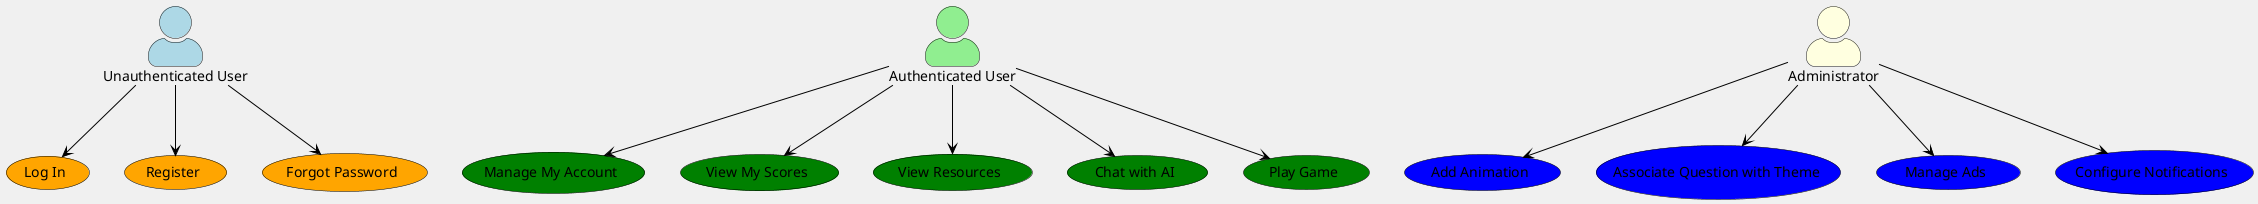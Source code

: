 @startuml
    !define RECTANGLE class
    !define ACTOR actor

    skinparam {
        backgroundColor #f0f0f0
        actorStyle awesome
        usecase {
            BackgroundColor yellow
            ArrowColor black
            BorderColor black
        }
    }

    actor "Unauthenticated User" as UnauthUser #lightblue
    actor "Authenticated User" as AuthUser #lightgreen
    actor "Administrator" as Admin #lightyellow

    usecase "Log In" as Login #orange
    usecase "Register" as Register #orange
    usecase "Forgot Password" as ForgotPassword #orange

    usecase "Add Animation" as AddAnimation #blue
    usecase "Associate Question with Theme" as AssociateQuestion #blue
    usecase "Manage Ads" as ManageAdds #blue
    usecase "Configure Notifications" as ConfigureNotifications #blue

    usecase "Manage My Account" as ManageAccount #green
    usecase "View My Scores" as ViewScores #green
    usecase "View Resources" as ViewResources #green
    usecase "Chat with AI" as ChatWithAI #green
    usecase "Play Game" as PlayGame #green

    UnauthUser --> Login
    UnauthUser --> Register
    UnauthUser --> ForgotPassword

    Admin --> AddAnimation
    Admin --> AssociateQuestion
    Admin --> ManageAdds
    Admin --> ConfigureNotifications

    AuthUser --> ManageAccount
    AuthUser --> ViewScores
    AuthUser --> ViewResources
    AuthUser --> ChatWithAI
    AuthUser --> PlayGame
@enduml
